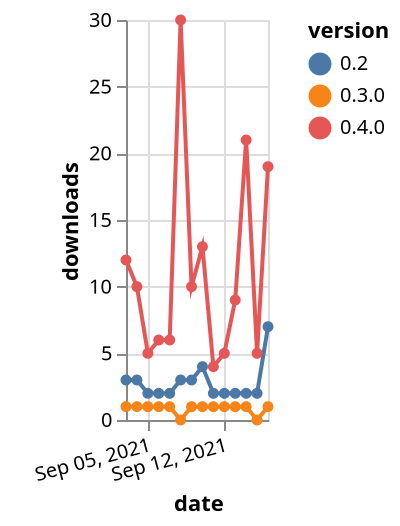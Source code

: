{"$schema": "https://vega.github.io/schema/vega-lite/v5.json", "description": "A simple bar chart with embedded data.", "data": {"values": [{"date": "2021-09-03", "total": 4491, "delta": 12, "version": "0.4.0"}, {"date": "2021-09-04", "total": 4501, "delta": 10, "version": "0.4.0"}, {"date": "2021-09-05", "total": 4506, "delta": 5, "version": "0.4.0"}, {"date": "2021-09-06", "total": 4512, "delta": 6, "version": "0.4.0"}, {"date": "2021-09-07", "total": 4518, "delta": 6, "version": "0.4.0"}, {"date": "2021-09-08", "total": 4548, "delta": 30, "version": "0.4.0"}, {"date": "2021-09-09", "total": 4558, "delta": 10, "version": "0.4.0"}, {"date": "2021-09-10", "total": 4571, "delta": 13, "version": "0.4.0"}, {"date": "2021-09-11", "total": 4575, "delta": 4, "version": "0.4.0"}, {"date": "2021-09-12", "total": 4580, "delta": 5, "version": "0.4.0"}, {"date": "2021-09-13", "total": 4589, "delta": 9, "version": "0.4.0"}, {"date": "2021-09-14", "total": 4610, "delta": 21, "version": "0.4.0"}, {"date": "2021-09-15", "total": 4615, "delta": 5, "version": "0.4.0"}, {"date": "2021-09-16", "total": 4634, "delta": 19, "version": "0.4.0"}, {"date": "2021-09-03", "total": 5891, "delta": 3, "version": "0.2"}, {"date": "2021-09-04", "total": 5894, "delta": 3, "version": "0.2"}, {"date": "2021-09-05", "total": 5896, "delta": 2, "version": "0.2"}, {"date": "2021-09-06", "total": 5898, "delta": 2, "version": "0.2"}, {"date": "2021-09-07", "total": 5900, "delta": 2, "version": "0.2"}, {"date": "2021-09-08", "total": 5903, "delta": 3, "version": "0.2"}, {"date": "2021-09-09", "total": 5906, "delta": 3, "version": "0.2"}, {"date": "2021-09-10", "total": 5910, "delta": 4, "version": "0.2"}, {"date": "2021-09-11", "total": 5912, "delta": 2, "version": "0.2"}, {"date": "2021-09-12", "total": 5914, "delta": 2, "version": "0.2"}, {"date": "2021-09-13", "total": 5916, "delta": 2, "version": "0.2"}, {"date": "2021-09-14", "total": 5918, "delta": 2, "version": "0.2"}, {"date": "2021-09-15", "total": 5920, "delta": 2, "version": "0.2"}, {"date": "2021-09-16", "total": 5927, "delta": 7, "version": "0.2"}, {"date": "2021-09-03", "total": 174, "delta": 1, "version": "0.3.0"}, {"date": "2021-09-04", "total": 175, "delta": 1, "version": "0.3.0"}, {"date": "2021-09-05", "total": 176, "delta": 1, "version": "0.3.0"}, {"date": "2021-09-06", "total": 177, "delta": 1, "version": "0.3.0"}, {"date": "2021-09-07", "total": 178, "delta": 1, "version": "0.3.0"}, {"date": "2021-09-08", "total": 178, "delta": 0, "version": "0.3.0"}, {"date": "2021-09-09", "total": 179, "delta": 1, "version": "0.3.0"}, {"date": "2021-09-10", "total": 180, "delta": 1, "version": "0.3.0"}, {"date": "2021-09-11", "total": 181, "delta": 1, "version": "0.3.0"}, {"date": "2021-09-12", "total": 182, "delta": 1, "version": "0.3.0"}, {"date": "2021-09-13", "total": 183, "delta": 1, "version": "0.3.0"}, {"date": "2021-09-14", "total": 184, "delta": 1, "version": "0.3.0"}, {"date": "2021-09-15", "total": 184, "delta": 0, "version": "0.3.0"}, {"date": "2021-09-16", "total": 185, "delta": 1, "version": "0.3.0"}]}, "width": "container", "mark": {"type": "line", "point": {"filled": true}}, "encoding": {"x": {"field": "date", "type": "temporal", "timeUnit": "yearmonthdate", "title": "date", "axis": {"labelAngle": -15}}, "y": {"field": "delta", "type": "quantitative", "title": "downloads"}, "color": {"field": "version", "type": "nominal"}, "tooltip": {"field": "delta"}}}